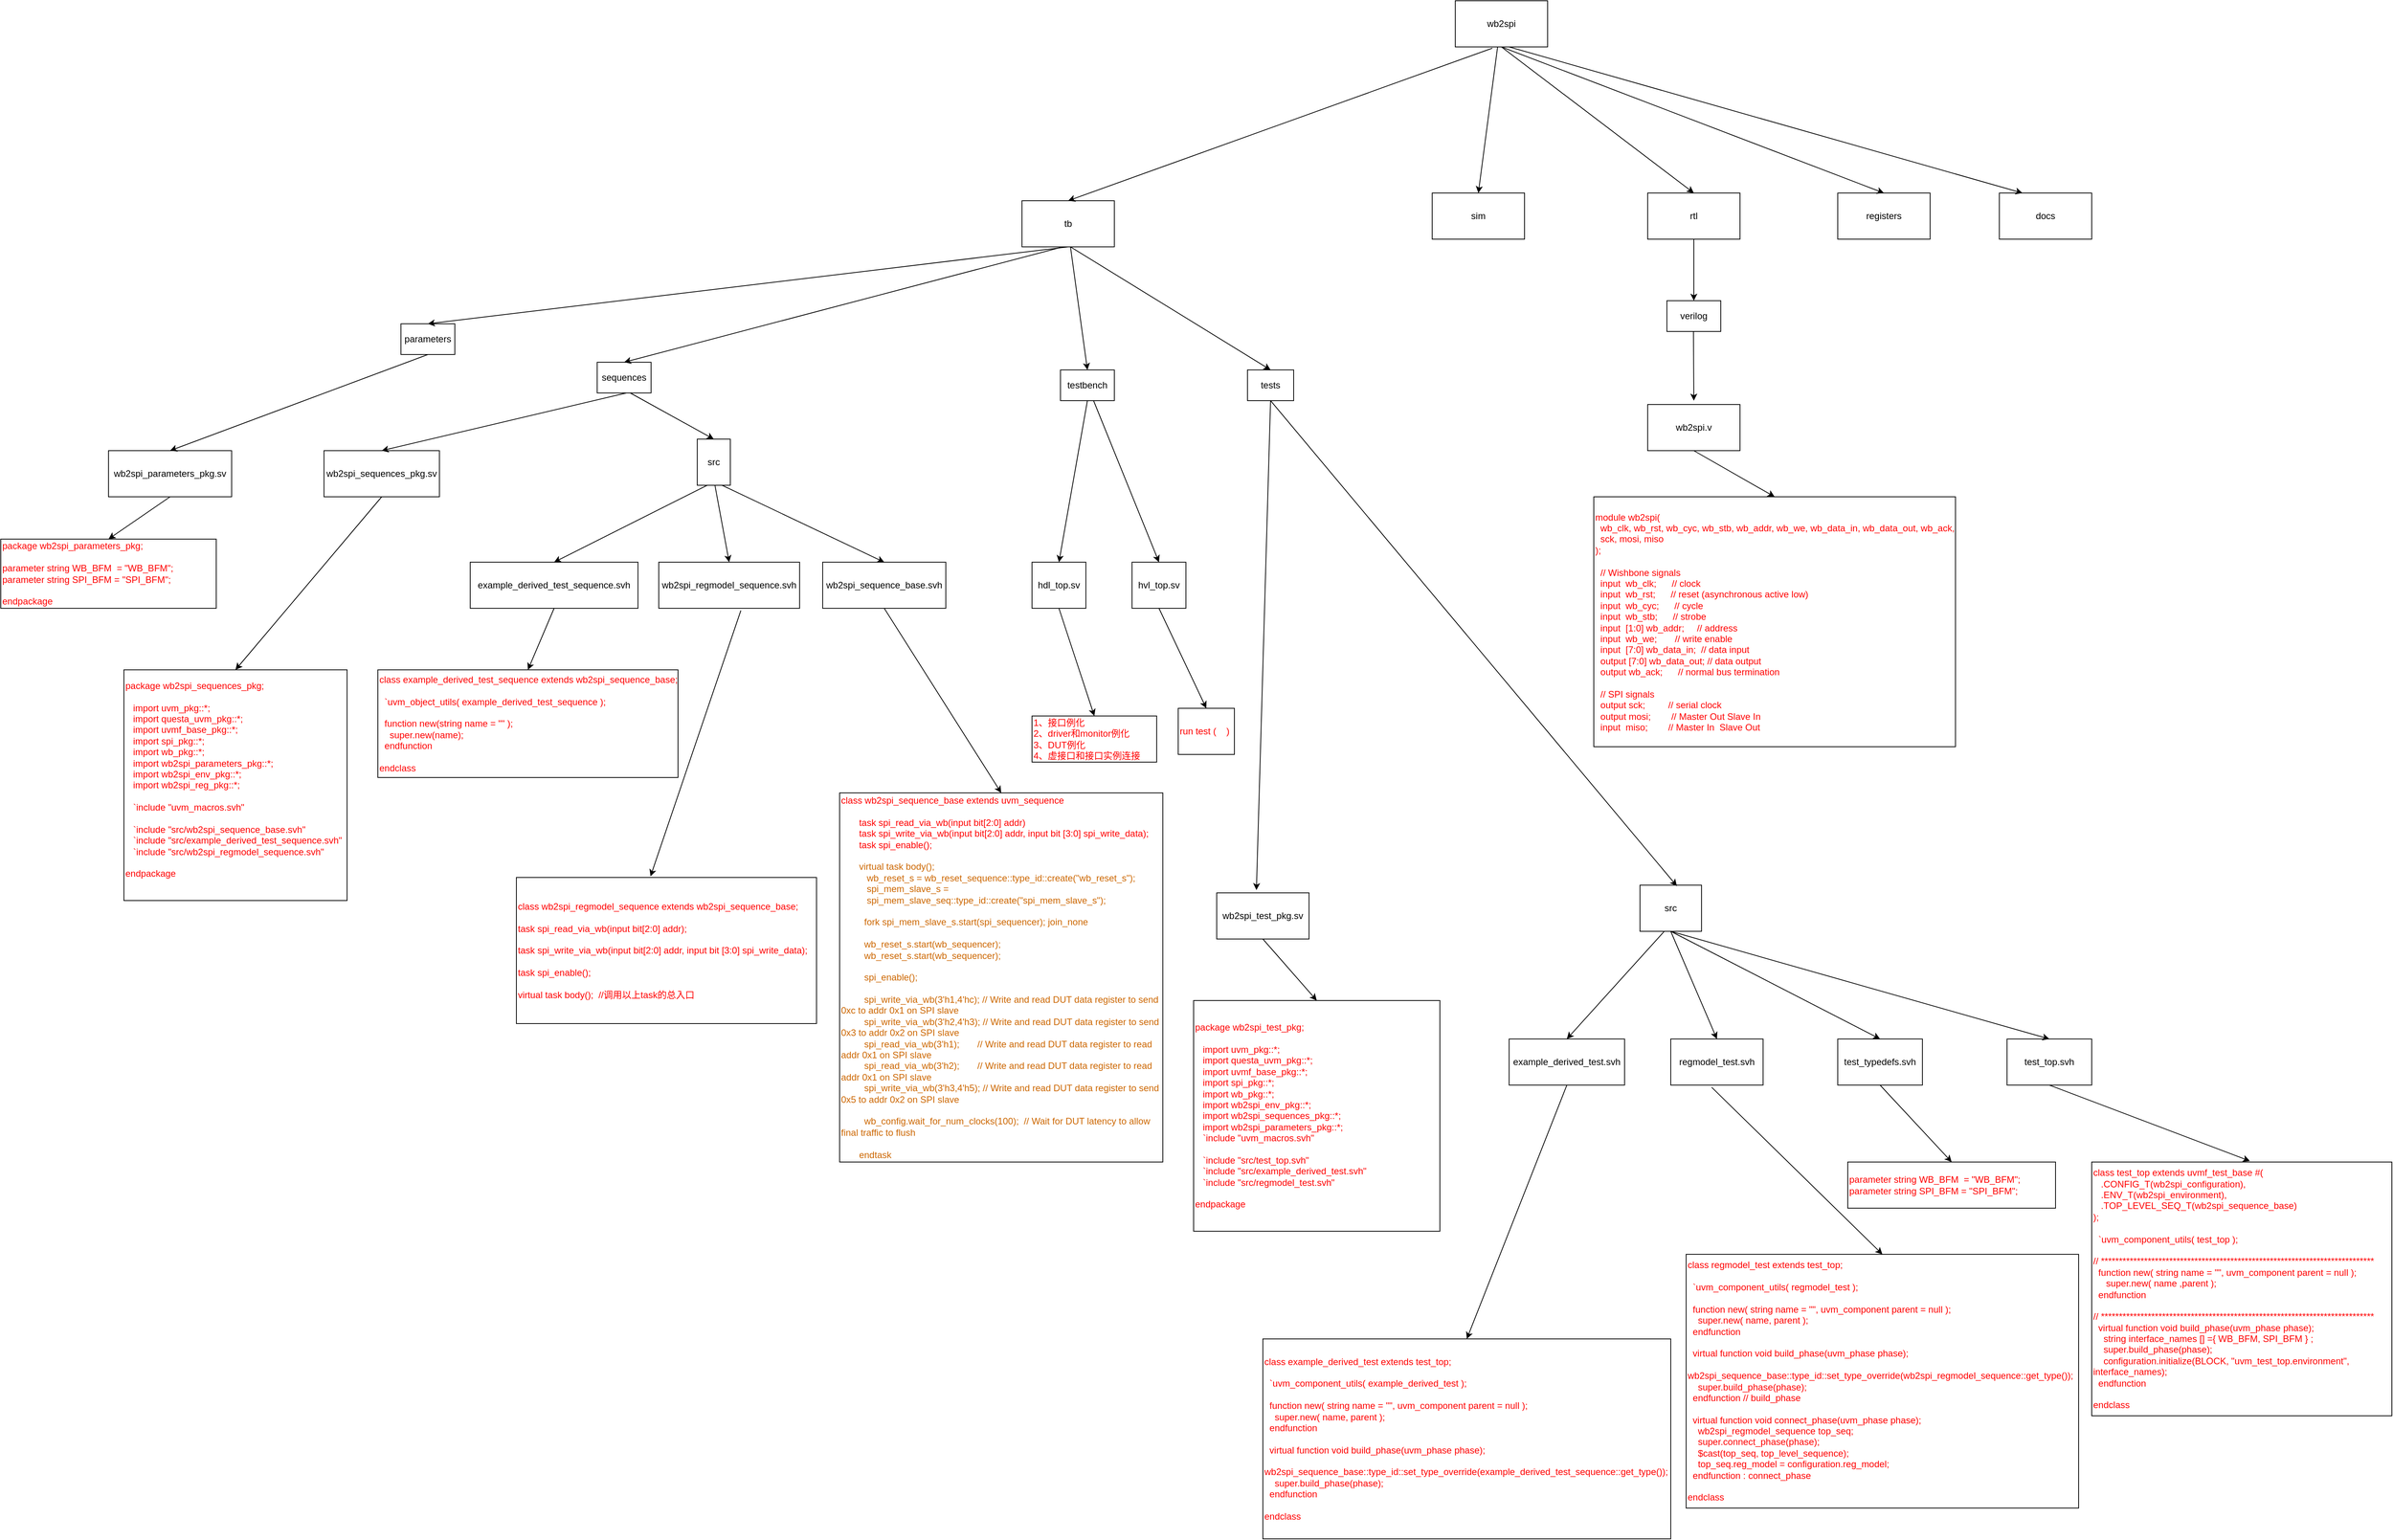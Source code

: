 <mxfile version="14.1.2" type="github">
  <diagram id="NrW_GsyR382BeeEDKsCB" name="第 1 页">
    <mxGraphModel dx="2692" dy="1749" grid="1" gridSize="10" guides="1" tooltips="1" connect="1" arrows="1" fold="1" page="1" pageScale="1" pageWidth="827" pageHeight="1169" math="0" shadow="0">
      <root>
        <mxCell id="0" />
        <mxCell id="1" parent="0" />
        <mxCell id="yj3TOyIEOkWwaIAgIjnc-1" value="wb2spi" style="rounded=0;whiteSpace=wrap;html=1;" vertex="1" parent="1">
          <mxGeometry x="330" y="-10" width="120" height="60" as="geometry" />
        </mxCell>
        <mxCell id="yj3TOyIEOkWwaIAgIjnc-2" value="sim" style="rounded=0;whiteSpace=wrap;html=1;" vertex="1" parent="1">
          <mxGeometry x="300" y="240" width="120" height="60" as="geometry" />
        </mxCell>
        <mxCell id="yj3TOyIEOkWwaIAgIjnc-3" value="rtl" style="rounded=0;whiteSpace=wrap;html=1;" vertex="1" parent="1">
          <mxGeometry x="580" y="240" width="120" height="60" as="geometry" />
        </mxCell>
        <mxCell id="yj3TOyIEOkWwaIAgIjnc-4" value="registers" style="rounded=0;whiteSpace=wrap;html=1;" vertex="1" parent="1">
          <mxGeometry x="827" y="240" width="120" height="60" as="geometry" />
        </mxCell>
        <mxCell id="yj3TOyIEOkWwaIAgIjnc-5" value="docs" style="rounded=0;whiteSpace=wrap;html=1;" vertex="1" parent="1">
          <mxGeometry x="1037" y="240" width="120" height="60" as="geometry" />
        </mxCell>
        <mxCell id="yj3TOyIEOkWwaIAgIjnc-7" value="tb" style="rounded=0;whiteSpace=wrap;html=1;" vertex="1" parent="1">
          <mxGeometry x="-233" y="250" width="120" height="60" as="geometry" />
        </mxCell>
        <mxCell id="yj3TOyIEOkWwaIAgIjnc-8" value="parameters" style="rounded=0;whiteSpace=wrap;html=1;" vertex="1" parent="1">
          <mxGeometry x="-1040" y="410" width="70" height="40" as="geometry" />
        </mxCell>
        <mxCell id="yj3TOyIEOkWwaIAgIjnc-9" value="sequences" style="rounded=0;whiteSpace=wrap;html=1;" vertex="1" parent="1">
          <mxGeometry x="-785" y="460" width="70" height="40" as="geometry" />
        </mxCell>
        <mxCell id="yj3TOyIEOkWwaIAgIjnc-10" value="testbench" style="rounded=0;whiteSpace=wrap;html=1;" vertex="1" parent="1">
          <mxGeometry x="-183" y="470" width="70" height="40" as="geometry" />
        </mxCell>
        <mxCell id="yj3TOyIEOkWwaIAgIjnc-13" value="tests" style="rounded=0;whiteSpace=wrap;html=1;" vertex="1" parent="1">
          <mxGeometry x="60" y="470" width="60" height="40" as="geometry" />
        </mxCell>
        <mxCell id="yj3TOyIEOkWwaIAgIjnc-14" value="verilog" style="rounded=0;whiteSpace=wrap;html=1;" vertex="1" parent="1">
          <mxGeometry x="605" y="380" width="70" height="40" as="geometry" />
        </mxCell>
        <mxCell id="yj3TOyIEOkWwaIAgIjnc-15" value="wb2spi.v" style="rounded=0;whiteSpace=wrap;html=1;" vertex="1" parent="1">
          <mxGeometry x="580" y="515" width="120" height="60" as="geometry" />
        </mxCell>
        <mxCell id="yj3TOyIEOkWwaIAgIjnc-16" value="wb2spi_parameters_pkg.sv" style="rounded=0;whiteSpace=wrap;html=1;" vertex="1" parent="1">
          <mxGeometry x="-1420" y="575" width="160" height="60" as="geometry" />
        </mxCell>
        <mxCell id="yj3TOyIEOkWwaIAgIjnc-17" value="wb2spi_sequences_pkg.sv" style="rounded=0;whiteSpace=wrap;html=1;" vertex="1" parent="1">
          <mxGeometry x="-1140" y="575" width="150" height="60" as="geometry" />
        </mxCell>
        <mxCell id="yj3TOyIEOkWwaIAgIjnc-18" value="src" style="rounded=0;whiteSpace=wrap;html=1;" vertex="1" parent="1">
          <mxGeometry x="-655" y="560" width="43" height="60" as="geometry" />
        </mxCell>
        <mxCell id="yj3TOyIEOkWwaIAgIjnc-19" value="example_derived_test_sequence.svh" style="rounded=0;whiteSpace=wrap;html=1;" vertex="1" parent="1">
          <mxGeometry x="-950" y="720" width="218" height="60" as="geometry" />
        </mxCell>
        <mxCell id="yj3TOyIEOkWwaIAgIjnc-20" value="wb2spi_regmodel_sequence.svh" style="rounded=0;whiteSpace=wrap;html=1;" vertex="1" parent="1">
          <mxGeometry x="-705" y="720" width="183" height="60" as="geometry" />
        </mxCell>
        <mxCell id="yj3TOyIEOkWwaIAgIjnc-21" value="wb2spi_sequence_base.svh" style="rounded=0;whiteSpace=wrap;html=1;" vertex="1" parent="1">
          <mxGeometry x="-492" y="720" width="160" height="60" as="geometry" />
        </mxCell>
        <mxCell id="yj3TOyIEOkWwaIAgIjnc-22" value="" style="endArrow=classic;html=1;" edge="1" parent="1">
          <mxGeometry width="50" height="50" relative="1" as="geometry">
            <mxPoint x="-890" y="680" as="sourcePoint" />
            <mxPoint x="-890" y="680" as="targetPoint" />
          </mxGeometry>
        </mxCell>
        <mxCell id="yj3TOyIEOkWwaIAgIjnc-23" value="" style="endArrow=classic;html=1;entryX=0.5;entryY=0;entryDx=0;entryDy=0;exitX=0.5;exitY=1;exitDx=0;exitDy=0;" edge="1" parent="1" source="yj3TOyIEOkWwaIAgIjnc-8" target="yj3TOyIEOkWwaIAgIjnc-16">
          <mxGeometry width="50" height="50" relative="1" as="geometry">
            <mxPoint x="-1000" y="470" as="sourcePoint" />
            <mxPoint x="-950" y="420" as="targetPoint" />
          </mxGeometry>
        </mxCell>
        <mxCell id="yj3TOyIEOkWwaIAgIjnc-24" value="" style="endArrow=classic;html=1;entryX=0.5;entryY=0;entryDx=0;entryDy=0;" edge="1" parent="1" target="yj3TOyIEOkWwaIAgIjnc-17">
          <mxGeometry width="50" height="50" relative="1" as="geometry">
            <mxPoint x="-747" y="500" as="sourcePoint" />
            <mxPoint x="-767" y="560" as="targetPoint" />
          </mxGeometry>
        </mxCell>
        <mxCell id="yj3TOyIEOkWwaIAgIjnc-25" value="" style="endArrow=classic;html=1;entryX=0.5;entryY=0;entryDx=0;entryDy=0;" edge="1" parent="1" target="yj3TOyIEOkWwaIAgIjnc-18">
          <mxGeometry width="50" height="50" relative="1" as="geometry">
            <mxPoint x="-742" y="500" as="sourcePoint" />
            <mxPoint x="-722" y="560" as="targetPoint" />
          </mxGeometry>
        </mxCell>
        <mxCell id="yj3TOyIEOkWwaIAgIjnc-26" value="" style="endArrow=classic;html=1;entryX=0.5;entryY=0;entryDx=0;entryDy=0;" edge="1" parent="1" target="yj3TOyIEOkWwaIAgIjnc-19">
          <mxGeometry width="50" height="50" relative="1" as="geometry">
            <mxPoint x="-642" y="620" as="sourcePoint" />
            <mxPoint x="-672" y="670" as="targetPoint" />
          </mxGeometry>
        </mxCell>
        <mxCell id="yj3TOyIEOkWwaIAgIjnc-27" value="" style="endArrow=classic;html=1;entryX=0.5;entryY=0;entryDx=0;entryDy=0;" edge="1" parent="1" target="yj3TOyIEOkWwaIAgIjnc-20">
          <mxGeometry width="50" height="50" relative="1" as="geometry">
            <mxPoint x="-632" y="620" as="sourcePoint" />
            <mxPoint x="-781" y="720" as="targetPoint" />
          </mxGeometry>
        </mxCell>
        <mxCell id="yj3TOyIEOkWwaIAgIjnc-28" value="" style="endArrow=classic;html=1;entryX=0.5;entryY=0;entryDx=0;entryDy=0;exitX=0.75;exitY=1;exitDx=0;exitDy=0;" edge="1" parent="1" source="yj3TOyIEOkWwaIAgIjnc-18" target="yj3TOyIEOkWwaIAgIjnc-21">
          <mxGeometry width="50" height="50" relative="1" as="geometry">
            <mxPoint x="-373" y="580" as="sourcePoint" />
            <mxPoint x="-522" y="680" as="targetPoint" />
          </mxGeometry>
        </mxCell>
        <mxCell id="yj3TOyIEOkWwaIAgIjnc-29" value="" style="endArrow=classic;html=1;entryX=0.5;entryY=0;entryDx=0;entryDy=0;exitX=0.5;exitY=1;exitDx=0;exitDy=0;" edge="1" parent="1" source="yj3TOyIEOkWwaIAgIjnc-7" target="yj3TOyIEOkWwaIAgIjnc-8">
          <mxGeometry width="50" height="50" relative="1" as="geometry">
            <mxPoint x="-400" y="310" as="sourcePoint" />
            <mxPoint x="-520" y="350" as="targetPoint" />
          </mxGeometry>
        </mxCell>
        <mxCell id="yj3TOyIEOkWwaIAgIjnc-30" value="" style="endArrow=classic;html=1;entryX=0.5;entryY=0;entryDx=0;entryDy=0;" edge="1" parent="1" target="yj3TOyIEOkWwaIAgIjnc-9">
          <mxGeometry width="50" height="50" relative="1" as="geometry">
            <mxPoint x="-180" y="310" as="sourcePoint" />
            <mxPoint x="-270" y="350" as="targetPoint" />
          </mxGeometry>
        </mxCell>
        <mxCell id="yj3TOyIEOkWwaIAgIjnc-31" value="" style="endArrow=classic;html=1;entryX=0.5;entryY=0;entryDx=0;entryDy=0;" edge="1" parent="1" target="yj3TOyIEOkWwaIAgIjnc-10">
          <mxGeometry width="50" height="50" relative="1" as="geometry">
            <mxPoint x="-170" y="310" as="sourcePoint" />
            <mxPoint x="-340" y="420" as="targetPoint" />
          </mxGeometry>
        </mxCell>
        <mxCell id="yj3TOyIEOkWwaIAgIjnc-32" value="" style="endArrow=classic;html=1;entryX=0.5;entryY=0;entryDx=0;entryDy=0;" edge="1" parent="1" target="yj3TOyIEOkWwaIAgIjnc-13">
          <mxGeometry width="50" height="50" relative="1" as="geometry">
            <mxPoint x="-170" y="310" as="sourcePoint" />
            <mxPoint x="-205" y="400" as="targetPoint" />
          </mxGeometry>
        </mxCell>
        <mxCell id="yj3TOyIEOkWwaIAgIjnc-33" value="" style="endArrow=classic;html=1;entryX=0.5;entryY=0;entryDx=0;entryDy=0;" edge="1" parent="1" target="yj3TOyIEOkWwaIAgIjnc-14">
          <mxGeometry width="50" height="50" relative="1" as="geometry">
            <mxPoint x="640" y="300" as="sourcePoint" />
            <mxPoint x="630" y="400" as="targetPoint" />
          </mxGeometry>
        </mxCell>
        <mxCell id="yj3TOyIEOkWwaIAgIjnc-34" value="" style="endArrow=classic;html=1;" edge="1" parent="1">
          <mxGeometry width="50" height="50" relative="1" as="geometry">
            <mxPoint x="639.5" y="420" as="sourcePoint" />
            <mxPoint x="640" y="510" as="targetPoint" />
          </mxGeometry>
        </mxCell>
        <mxCell id="yj3TOyIEOkWwaIAgIjnc-35" value="" style="endArrow=classic;html=1;entryX=0.5;entryY=0;entryDx=0;entryDy=0;exitX=0.402;exitY=1.027;exitDx=0;exitDy=0;exitPerimeter=0;" edge="1" parent="1" source="yj3TOyIEOkWwaIAgIjnc-1" target="yj3TOyIEOkWwaIAgIjnc-7">
          <mxGeometry width="50" height="50" relative="1" as="geometry">
            <mxPoint x="160" y="70" as="sourcePoint" />
            <mxPoint x="210" y="20" as="targetPoint" />
          </mxGeometry>
        </mxCell>
        <mxCell id="yj3TOyIEOkWwaIAgIjnc-36" value="" style="endArrow=classic;html=1;entryX=0.5;entryY=0;entryDx=0;entryDy=0;" edge="1" parent="1" target="yj3TOyIEOkWwaIAgIjnc-2">
          <mxGeometry width="50" height="50" relative="1" as="geometry">
            <mxPoint x="385" y="50" as="sourcePoint" />
            <mxPoint x="375" y="170" as="targetPoint" />
          </mxGeometry>
        </mxCell>
        <mxCell id="yj3TOyIEOkWwaIAgIjnc-37" value="" style="endArrow=classic;html=1;entryX=0.5;entryY=0;entryDx=0;entryDy=0;exitX=0.5;exitY=1;exitDx=0;exitDy=0;" edge="1" parent="1" source="yj3TOyIEOkWwaIAgIjnc-1" target="yj3TOyIEOkWwaIAgIjnc-3">
          <mxGeometry width="50" height="50" relative="1" as="geometry">
            <mxPoint x="395" y="60" as="sourcePoint" />
            <mxPoint x="100" y="260" as="targetPoint" />
          </mxGeometry>
        </mxCell>
        <mxCell id="yj3TOyIEOkWwaIAgIjnc-38" value="" style="endArrow=classic;html=1;entryX=0.5;entryY=0;entryDx=0;entryDy=0;" edge="1" parent="1" target="yj3TOyIEOkWwaIAgIjnc-4">
          <mxGeometry width="50" height="50" relative="1" as="geometry">
            <mxPoint x="390" y="50" as="sourcePoint" />
            <mxPoint x="350" y="260" as="targetPoint" />
          </mxGeometry>
        </mxCell>
        <mxCell id="yj3TOyIEOkWwaIAgIjnc-39" value="" style="endArrow=classic;html=1;entryX=0.25;entryY=0;entryDx=0;entryDy=0;" edge="1" parent="1" target="yj3TOyIEOkWwaIAgIjnc-5">
          <mxGeometry width="50" height="50" relative="1" as="geometry">
            <mxPoint x="400" y="50" as="sourcePoint" />
            <mxPoint x="360" y="270" as="targetPoint" />
          </mxGeometry>
        </mxCell>
        <mxCell id="yj3TOyIEOkWwaIAgIjnc-40" value="hdl_top.sv" style="rounded=0;whiteSpace=wrap;html=1;" vertex="1" parent="1">
          <mxGeometry x="-220" y="720" width="70" height="60" as="geometry" />
        </mxCell>
        <mxCell id="yj3TOyIEOkWwaIAgIjnc-41" value="hvl_top.sv" style="rounded=0;whiteSpace=wrap;html=1;" vertex="1" parent="1">
          <mxGeometry x="-90" y="720" width="70" height="60" as="geometry" />
        </mxCell>
        <mxCell id="yj3TOyIEOkWwaIAgIjnc-42" value="" style="endArrow=classic;html=1;entryX=0.5;entryY=0;entryDx=0;entryDy=0;exitX=0.5;exitY=1;exitDx=0;exitDy=0;" edge="1" parent="1" source="yj3TOyIEOkWwaIAgIjnc-10" target="yj3TOyIEOkWwaIAgIjnc-40">
          <mxGeometry width="50" height="50" relative="1" as="geometry">
            <mxPoint x="-170" y="620" as="sourcePoint" />
            <mxPoint x="-120" y="570" as="targetPoint" />
          </mxGeometry>
        </mxCell>
        <mxCell id="yj3TOyIEOkWwaIAgIjnc-43" value="" style="endArrow=classic;html=1;entryX=0.5;entryY=0;entryDx=0;entryDy=0;" edge="1" parent="1" target="yj3TOyIEOkWwaIAgIjnc-41">
          <mxGeometry width="50" height="50" relative="1" as="geometry">
            <mxPoint x="-140" y="510" as="sourcePoint" />
            <mxPoint x="-100" y="630" as="targetPoint" />
          </mxGeometry>
        </mxCell>
        <mxCell id="yj3TOyIEOkWwaIAgIjnc-44" value="wb2spi_test_pkg.sv" style="rounded=0;whiteSpace=wrap;html=1;" vertex="1" parent="1">
          <mxGeometry x="20" y="1150" width="120" height="60" as="geometry" />
        </mxCell>
        <mxCell id="yj3TOyIEOkWwaIAgIjnc-45" value="" style="endArrow=classic;html=1;entryX=0.43;entryY=-0.06;entryDx=0;entryDy=0;entryPerimeter=0;" edge="1" parent="1" target="yj3TOyIEOkWwaIAgIjnc-44">
          <mxGeometry width="50" height="50" relative="1" as="geometry">
            <mxPoint x="90" y="510" as="sourcePoint" />
            <mxPoint x="110" y="590" as="targetPoint" />
          </mxGeometry>
        </mxCell>
        <mxCell id="yj3TOyIEOkWwaIAgIjnc-46" value="src" style="rounded=0;whiteSpace=wrap;html=1;" vertex="1" parent="1">
          <mxGeometry x="570" y="1140" width="80" height="60" as="geometry" />
        </mxCell>
        <mxCell id="yj3TOyIEOkWwaIAgIjnc-47" value="" style="endArrow=classic;html=1;entryX=0.6;entryY=0.02;entryDx=0;entryDy=0;entryPerimeter=0;exitX=0.5;exitY=1;exitDx=0;exitDy=0;" edge="1" parent="1" source="yj3TOyIEOkWwaIAgIjnc-13" target="yj3TOyIEOkWwaIAgIjnc-46">
          <mxGeometry width="50" height="50" relative="1" as="geometry">
            <mxPoint x="220" y="560" as="sourcePoint" />
            <mxPoint x="270" y="510" as="targetPoint" />
          </mxGeometry>
        </mxCell>
        <mxCell id="yj3TOyIEOkWwaIAgIjnc-48" value="example_derived_test.svh" style="rounded=0;whiteSpace=wrap;html=1;" vertex="1" parent="1">
          <mxGeometry x="400" y="1340" width="150" height="60" as="geometry" />
        </mxCell>
        <mxCell id="yj3TOyIEOkWwaIAgIjnc-49" value="regmodel_test.svh" style="rounded=0;whiteSpace=wrap;html=1;" vertex="1" parent="1">
          <mxGeometry x="610" y="1340" width="120" height="60" as="geometry" />
        </mxCell>
        <mxCell id="yj3TOyIEOkWwaIAgIjnc-50" value="test_top.svh" style="rounded=0;whiteSpace=wrap;html=1;" vertex="1" parent="1">
          <mxGeometry x="1047" y="1340" width="110" height="60" as="geometry" />
        </mxCell>
        <mxCell id="yj3TOyIEOkWwaIAgIjnc-51" value="test_typedefs.svh" style="rounded=0;whiteSpace=wrap;html=1;" vertex="1" parent="1">
          <mxGeometry x="827" y="1340" width="110" height="60" as="geometry" />
        </mxCell>
        <mxCell id="yj3TOyIEOkWwaIAgIjnc-52" value="" style="endArrow=classic;html=1;entryX=0.5;entryY=0;entryDx=0;entryDy=0;exitX=0.39;exitY=1.007;exitDx=0;exitDy=0;exitPerimeter=0;" edge="1" parent="1" source="yj3TOyIEOkWwaIAgIjnc-46" target="yj3TOyIEOkWwaIAgIjnc-48">
          <mxGeometry width="50" height="50" relative="1" as="geometry">
            <mxPoint x="240" y="1300" as="sourcePoint" />
            <mxPoint x="290" y="1250" as="targetPoint" />
          </mxGeometry>
        </mxCell>
        <mxCell id="yj3TOyIEOkWwaIAgIjnc-53" value="" style="endArrow=classic;html=1;entryX=0.5;entryY=0;entryDx=0;entryDy=0;exitX=0.5;exitY=1;exitDx=0;exitDy=0;" edge="1" parent="1" source="yj3TOyIEOkWwaIAgIjnc-46" target="yj3TOyIEOkWwaIAgIjnc-49">
          <mxGeometry width="50" height="50" relative="1" as="geometry">
            <mxPoint x="620" y="1210" as="sourcePoint" />
            <mxPoint x="670" y="1160" as="targetPoint" />
          </mxGeometry>
        </mxCell>
        <mxCell id="yj3TOyIEOkWwaIAgIjnc-54" value="" style="endArrow=classic;html=1;entryX=0.5;entryY=0;entryDx=0;entryDy=0;exitX=0.5;exitY=1;exitDx=0;exitDy=0;" edge="1" parent="1" source="yj3TOyIEOkWwaIAgIjnc-46" target="yj3TOyIEOkWwaIAgIjnc-50">
          <mxGeometry width="50" height="50" relative="1" as="geometry">
            <mxPoint x="620" y="1210" as="sourcePoint" />
            <mxPoint x="670" y="1160" as="targetPoint" />
          </mxGeometry>
        </mxCell>
        <mxCell id="yj3TOyIEOkWwaIAgIjnc-55" value="" style="endArrow=classic;html=1;entryX=0.5;entryY=0;entryDx=0;entryDy=0;exitX=0.5;exitY=1;exitDx=0;exitDy=0;" edge="1" parent="1" source="yj3TOyIEOkWwaIAgIjnc-46" target="yj3TOyIEOkWwaIAgIjnc-51">
          <mxGeometry width="50" height="50" relative="1" as="geometry">
            <mxPoint x="490" y="1210" as="sourcePoint" />
            <mxPoint x="670" y="1190" as="targetPoint" />
          </mxGeometry>
        </mxCell>
        <mxCell id="yj3TOyIEOkWwaIAgIjnc-56" value="1、接口例化&lt;br&gt;2、driver和monitor例化&lt;br&gt;3、DUT例化&lt;br&gt;4、虚接口和接口实例连接" style="rounded=0;whiteSpace=wrap;html=1;align=left;fontColor=#FF0000;" vertex="1" parent="1">
          <mxGeometry x="-220" y="920" width="162" height="60" as="geometry" />
        </mxCell>
        <mxCell id="yj3TOyIEOkWwaIAgIjnc-57" value="" style="endArrow=classic;html=1;entryX=0.5;entryY=0;entryDx=0;entryDy=0;exitX=0.5;exitY=1;exitDx=0;exitDy=0;" edge="1" parent="1" source="yj3TOyIEOkWwaIAgIjnc-40" target="yj3TOyIEOkWwaIAgIjnc-56">
          <mxGeometry width="50" height="50" relative="1" as="geometry">
            <mxPoint x="-150" y="880" as="sourcePoint" />
            <mxPoint x="-100" y="830" as="targetPoint" />
          </mxGeometry>
        </mxCell>
        <mxCell id="yj3TOyIEOkWwaIAgIjnc-58" value="run test (&amp;nbsp; &amp;nbsp; )" style="rounded=0;whiteSpace=wrap;html=1;fontColor=#FF0000;align=left;" vertex="1" parent="1">
          <mxGeometry x="-30" y="910" width="73" height="60" as="geometry" />
        </mxCell>
        <mxCell id="yj3TOyIEOkWwaIAgIjnc-59" value="" style="endArrow=classic;html=1;fontColor=#FF0000;entryX=0.5;entryY=0;entryDx=0;entryDy=0;exitX=0.5;exitY=1;exitDx=0;exitDy=0;" edge="1" parent="1" source="yj3TOyIEOkWwaIAgIjnc-41" target="yj3TOyIEOkWwaIAgIjnc-58">
          <mxGeometry width="50" height="50" relative="1" as="geometry">
            <mxPoint x="-60" y="850" as="sourcePoint" />
            <mxPoint x="-10" y="800" as="targetPoint" />
          </mxGeometry>
        </mxCell>
        <mxCell id="yj3TOyIEOkWwaIAgIjnc-62" value="class wb2spi_sequence_base extends uvm_sequence&amp;nbsp;&lt;br&gt;&amp;nbsp; &amp;nbsp; &amp;nbsp; &amp;nbsp;&amp;nbsp;&lt;br&gt;&amp;nbsp; &amp;nbsp; &amp;nbsp; &amp;nbsp;task spi_read_via_wb(input bit[2:0] addr)&lt;br&gt;&amp;nbsp; &amp;nbsp; &amp;nbsp; &amp;nbsp;task spi_write_via_wb(input bit[2:0] addr, input bit [3:0] spi_write_data);&lt;br&gt;&amp;nbsp; &amp;nbsp; &amp;nbsp; &amp;nbsp;task spi_enable();&lt;br&gt;&lt;br&gt;&lt;span&gt;&lt;font color=&quot;#cc6600&quot;&gt;&amp;nbsp; &amp;nbsp; &amp;nbsp; &amp;nbsp;virtual task body();&lt;/font&gt;&lt;/span&gt;&lt;div&gt;&lt;font color=&quot;#cc6600&quot;&gt;&amp;nbsp; &amp;nbsp; &amp;nbsp; &amp;nbsp; &amp;nbsp; wb_reset_s = wb_reset_sequence::type_id::create(&quot;wb_reset_s&quot;);&lt;/font&gt;&lt;/div&gt;&lt;div&gt;&lt;font color=&quot;#cc6600&quot;&gt;&amp;nbsp; &amp;nbsp; &amp;nbsp; &amp;nbsp; &amp;nbsp; spi_mem_slave_s =&amp;nbsp; &amp;nbsp; &amp;nbsp; &amp;nbsp;&lt;/font&gt;&lt;/div&gt;&lt;div&gt;&lt;font color=&quot;#cc6600&quot;&gt;&amp;nbsp; &amp;nbsp; &amp;nbsp; &amp;nbsp; &amp;nbsp; spi_mem_slave_seq::type_id::create(&quot;spi_mem_slave_s&quot;);&lt;/font&gt;&lt;/div&gt;&lt;div&gt;&lt;font color=&quot;#cc6600&quot;&gt;&lt;br&gt;&lt;/font&gt;&lt;/div&gt;&lt;div&gt;&lt;font color=&quot;#cc6600&quot;&gt;&amp;nbsp; &amp;nbsp; &amp;nbsp; &amp;nbsp; &amp;nbsp;fork spi_mem_slave_s.start(spi_sequencer); join_none&lt;/font&gt;&lt;/div&gt;&lt;div&gt;&lt;font color=&quot;#cc6600&quot;&gt;&lt;br&gt;&lt;/font&gt;&lt;/div&gt;&lt;div&gt;&lt;font color=&quot;#cc6600&quot;&gt;&amp;nbsp; &amp;nbsp; &amp;nbsp; &amp;nbsp; &amp;nbsp;wb_reset_s.start(wb_sequencer);&lt;/font&gt;&lt;/div&gt;&lt;div&gt;&lt;font color=&quot;#cc6600&quot;&gt;&amp;nbsp; &amp;nbsp; &amp;nbsp; &amp;nbsp; &amp;nbsp;wb_reset_s.start(wb_sequencer);&lt;/font&gt;&lt;/div&gt;&lt;div&gt;&lt;font color=&quot;#cc6600&quot;&gt;&lt;br&gt;&lt;/font&gt;&lt;/div&gt;&lt;div&gt;&lt;font color=&quot;#cc6600&quot;&gt;&amp;nbsp; &amp;nbsp; &amp;nbsp; &amp;nbsp; &amp;nbsp;spi_enable();&amp;nbsp;&lt;/font&gt;&lt;/div&gt;&lt;div&gt;&lt;font color=&quot;#cc6600&quot;&gt;&lt;br&gt;&lt;/font&gt;&lt;/div&gt;&lt;div&gt;&lt;font color=&quot;#cc6600&quot;&gt;&amp;nbsp; &amp;nbsp; &amp;nbsp; &amp;nbsp; &amp;nbsp;spi_write_via_wb(3&#39;h1,4&#39;hc); // Write and read DUT data register to send 0xc to addr 0x1 on SPI slave&lt;/font&gt;&lt;/div&gt;&lt;div&gt;&lt;font color=&quot;#cc6600&quot;&gt;&amp;nbsp; &amp;nbsp; &amp;nbsp; &amp;nbsp; &amp;nbsp;spi_write_via_wb(3&#39;h2,4&#39;h3); // Write and read DUT data register to send 0x3 to addr 0x2 on SPI slave&lt;/font&gt;&lt;/div&gt;&lt;div&gt;&lt;font color=&quot;#cc6600&quot;&gt;&amp;nbsp; &amp;nbsp; &amp;nbsp; &amp;nbsp; &amp;nbsp;spi_read_via_wb(3&#39;h1);&amp;nbsp; &amp;nbsp; &amp;nbsp; &amp;nbsp;// Write and read DUT data register to read addr 0x1 on SPI slave&lt;/font&gt;&lt;/div&gt;&lt;div&gt;&lt;font color=&quot;#cc6600&quot;&gt;&amp;nbsp; &amp;nbsp; &amp;nbsp; &amp;nbsp; &amp;nbsp;spi_read_via_wb(3&#39;h2);&amp;nbsp; &amp;nbsp; &amp;nbsp; &amp;nbsp;// Write and read DUT data register to read addr 0x1 on SPI slave&lt;/font&gt;&lt;/div&gt;&lt;div&gt;&lt;font color=&quot;#cc6600&quot;&gt;&amp;nbsp; &amp;nbsp; &amp;nbsp; &amp;nbsp; &amp;nbsp;spi_write_via_wb(3&#39;h3,4&#39;h5); // Write and read DUT data register to send 0x5 to addr 0x2 on SPI slave&lt;/font&gt;&lt;/div&gt;&lt;div&gt;&lt;font color=&quot;#cc6600&quot;&gt;&lt;br&gt;&lt;/font&gt;&lt;/div&gt;&lt;div&gt;&lt;font color=&quot;#cc6600&quot;&gt;&amp;nbsp; &amp;nbsp; &amp;nbsp; &amp;nbsp; &amp;nbsp;wb_config.wait_for_num_clocks(100);&amp;nbsp; // Wait for DUT latency to allow final traffic to flush&lt;/font&gt;&lt;/div&gt;&lt;div&gt;&lt;font color=&quot;#cc6600&quot;&gt;&lt;br&gt;&lt;/font&gt;&lt;/div&gt;&lt;div&gt;&lt;font color=&quot;#cc6600&quot;&gt;&amp;nbsp; &amp;nbsp; &amp;nbsp; &amp;nbsp;endtask&lt;/font&gt;&lt;/div&gt;" style="rounded=0;whiteSpace=wrap;html=1;fontColor=#FF0000;align=left;" vertex="1" parent="1">
          <mxGeometry x="-470" y="1020" width="420" height="480" as="geometry" />
        </mxCell>
        <mxCell id="yj3TOyIEOkWwaIAgIjnc-63" value="" style="endArrow=classic;html=1;fontColor=#FF0000;entryX=0.5;entryY=0;entryDx=0;entryDy=0;exitX=0.5;exitY=1;exitDx=0;exitDy=0;" edge="1" parent="1" source="yj3TOyIEOkWwaIAgIjnc-21" target="yj3TOyIEOkWwaIAgIjnc-62">
          <mxGeometry width="50" height="50" relative="1" as="geometry">
            <mxPoint x="-470" y="900" as="sourcePoint" />
            <mxPoint x="-420" y="850" as="targetPoint" />
          </mxGeometry>
        </mxCell>
        <mxCell id="yj3TOyIEOkWwaIAgIjnc-64" value="class wb2spi_regmodel_sequence extends wb2spi_sequence_base;&lt;br&gt;&lt;br&gt;task spi_read_via_wb(input bit[2:0] addr);&lt;br&gt;&lt;br&gt;task spi_write_via_wb(input bit[2:0] addr, input bit [3:0] spi_write_data);&lt;br&gt;&lt;br&gt;task spi_enable();&lt;br&gt;&lt;br&gt;virtual task body();&amp;nbsp; //调用以上task的总入口" style="rounded=0;whiteSpace=wrap;html=1;fontColor=#FF0000;align=left;" vertex="1" parent="1">
          <mxGeometry x="-890" y="1130" width="390" height="190" as="geometry" />
        </mxCell>
        <mxCell id="yj3TOyIEOkWwaIAgIjnc-65" value="" style="endArrow=classic;html=1;fontColor=#FF0000;entryX=0.447;entryY=-0.008;entryDx=0;entryDy=0;entryPerimeter=0;exitX=0.583;exitY=1.047;exitDx=0;exitDy=0;exitPerimeter=0;" edge="1" parent="1" source="yj3TOyIEOkWwaIAgIjnc-20" target="yj3TOyIEOkWwaIAgIjnc-64">
          <mxGeometry width="50" height="50" relative="1" as="geometry">
            <mxPoint x="-630" y="860" as="sourcePoint" />
            <mxPoint x="-580" y="810" as="targetPoint" />
          </mxGeometry>
        </mxCell>
        <mxCell id="yj3TOyIEOkWwaIAgIjnc-66" value="&lt;div&gt;class example_derived_test_sequence extends wb2spi_sequence_base;&lt;/div&gt;&lt;div&gt;&lt;br&gt;&lt;/div&gt;&lt;div&gt;&amp;nbsp; `uvm_object_utils( example_derived_test_sequence );&lt;/div&gt;&lt;div&gt;&lt;br&gt;&lt;/div&gt;&lt;div&gt;&amp;nbsp; function new(string name = &quot;&quot; );&lt;/div&gt;&lt;div&gt;&amp;nbsp; &amp;nbsp; super.new(name);&lt;/div&gt;&lt;div&gt;&amp;nbsp; endfunction&lt;/div&gt;&lt;div&gt;&lt;br&gt;&lt;/div&gt;&lt;div&gt;endclass&lt;/div&gt;" style="rounded=0;whiteSpace=wrap;html=1;fontColor=#FF0000;align=left;" vertex="1" parent="1">
          <mxGeometry x="-1070" y="860" width="390" height="140" as="geometry" />
        </mxCell>
        <mxCell id="yj3TOyIEOkWwaIAgIjnc-67" value="" style="endArrow=classic;html=1;fontColor=#FF0000;entryX=0.5;entryY=0;entryDx=0;entryDy=0;exitX=0.5;exitY=1;exitDx=0;exitDy=0;" edge="1" parent="1" source="yj3TOyIEOkWwaIAgIjnc-19" target="yj3TOyIEOkWwaIAgIjnc-66">
          <mxGeometry width="50" height="50" relative="1" as="geometry">
            <mxPoint x="-890" y="860" as="sourcePoint" />
            <mxPoint x="-840" y="810" as="targetPoint" />
          </mxGeometry>
        </mxCell>
        <mxCell id="yj3TOyIEOkWwaIAgIjnc-68" value="&lt;div&gt;package wb2spi_parameters_pkg;&lt;/div&gt;&lt;div&gt;&lt;br&gt;&lt;/div&gt;&lt;div&gt;parameter string WB_BFM&amp;nbsp; = &quot;WB_BFM&quot;;&lt;/div&gt;&lt;div&gt;parameter string SPI_BFM = &quot;SPI_BFM&quot;;&lt;/div&gt;&lt;div&gt;&lt;br&gt;&lt;/div&gt;&lt;div&gt;endpackage&lt;/div&gt;" style="rounded=0;whiteSpace=wrap;html=1;fontColor=#FF0000;align=left;" vertex="1" parent="1">
          <mxGeometry x="-1560" y="690" width="280" height="90" as="geometry" />
        </mxCell>
        <mxCell id="yj3TOyIEOkWwaIAgIjnc-69" value="" style="endArrow=classic;html=1;fontColor=#FF0000;entryX=0.5;entryY=0;entryDx=0;entryDy=0;exitX=0.5;exitY=1;exitDx=0;exitDy=0;" edge="1" parent="1" source="yj3TOyIEOkWwaIAgIjnc-16" target="yj3TOyIEOkWwaIAgIjnc-68">
          <mxGeometry width="50" height="50" relative="1" as="geometry">
            <mxPoint x="-1570" y="670" as="sourcePoint" />
            <mxPoint x="-1520" y="620" as="targetPoint" />
          </mxGeometry>
        </mxCell>
        <mxCell id="yj3TOyIEOkWwaIAgIjnc-70" value="&lt;div&gt;module wb2spi(&lt;/div&gt;&lt;div&gt;&amp;nbsp; wb_clk, wb_rst, wb_cyc, wb_stb, wb_addr, wb_we, wb_data_in, wb_data_out, wb_ack,&lt;/div&gt;&lt;div&gt;&amp;nbsp; sck, mosi, miso&amp;nbsp;&lt;/div&gt;&lt;div&gt;);&lt;/div&gt;&lt;div&gt;&lt;br&gt;&lt;/div&gt;&lt;div&gt;&amp;nbsp; // Wishbone signals&lt;/div&gt;&lt;div&gt;&amp;nbsp; input&amp;nbsp; wb_clk;&amp;nbsp; &amp;nbsp; &amp;nbsp; // clock&lt;/div&gt;&lt;div&gt;&amp;nbsp; input&amp;nbsp; wb_rst;&amp;nbsp; &amp;nbsp; &amp;nbsp; // reset (asynchronous active low)&lt;/div&gt;&lt;div&gt;&amp;nbsp; input&amp;nbsp; wb_cyc;&amp;nbsp; &amp;nbsp; &amp;nbsp; // cycle&lt;/div&gt;&lt;div&gt;&amp;nbsp; input&amp;nbsp; wb_stb;&amp;nbsp; &amp;nbsp; &amp;nbsp; // strobe&lt;/div&gt;&lt;div&gt;&amp;nbsp; input&amp;nbsp; [1:0] wb_addr;&amp;nbsp; &amp;nbsp; &amp;nbsp;// address&lt;/div&gt;&lt;div&gt;&amp;nbsp; input&amp;nbsp; wb_we;&amp;nbsp; &amp;nbsp; &amp;nbsp; &amp;nbsp;// write enable&lt;/div&gt;&lt;div&gt;&amp;nbsp; input&amp;nbsp; [7:0] wb_data_in;&amp;nbsp; // data input&lt;/div&gt;&lt;div&gt;&amp;nbsp; output [7:0] wb_data_out; // data output&lt;/div&gt;&lt;div&gt;&amp;nbsp; output wb_ack;&amp;nbsp; &amp;nbsp; &amp;nbsp; // normal bus termination&lt;/div&gt;&lt;div&gt;&lt;br&gt;&lt;/div&gt;&lt;div&gt;&amp;nbsp; // SPI signals&lt;/div&gt;&lt;div&gt;&amp;nbsp; output sck;&amp;nbsp; &amp;nbsp; &amp;nbsp; &amp;nbsp; &amp;nbsp;// serial clock&amp;nbsp;&lt;/div&gt;&lt;div&gt;&amp;nbsp; output mosi;&amp;nbsp; &amp;nbsp; &amp;nbsp; &amp;nbsp; // Master Out Slave In&lt;/div&gt;&lt;div&gt;&amp;nbsp; input&amp;nbsp; miso;&amp;nbsp; &amp;nbsp; &amp;nbsp; &amp;nbsp; // Master In&amp;nbsp; Slave Out&lt;/div&gt;" style="rounded=0;whiteSpace=wrap;html=1;fontColor=#FF0000;align=left;" vertex="1" parent="1">
          <mxGeometry x="510" y="635" width="470" height="325" as="geometry" />
        </mxCell>
        <mxCell id="yj3TOyIEOkWwaIAgIjnc-71" value="" style="endArrow=classic;html=1;fontColor=#FF0000;entryX=0.5;entryY=0;entryDx=0;entryDy=0;exitX=0.5;exitY=1;exitDx=0;exitDy=0;" edge="1" parent="1" source="yj3TOyIEOkWwaIAgIjnc-15" target="yj3TOyIEOkWwaIAgIjnc-70">
          <mxGeometry width="50" height="50" relative="1" as="geometry">
            <mxPoint x="730" y="590" as="sourcePoint" />
            <mxPoint x="780" y="540" as="targetPoint" />
          </mxGeometry>
        </mxCell>
        <mxCell id="yj3TOyIEOkWwaIAgIjnc-72" value="&lt;div&gt;package wb2spi_test_pkg;&lt;/div&gt;&lt;div&gt;&lt;br&gt;&lt;/div&gt;&lt;div&gt;&amp;nbsp; &amp;nbsp;import uvm_pkg::*;&lt;/div&gt;&lt;div&gt;&amp;nbsp; &amp;nbsp;import questa_uvm_pkg::*;&lt;/div&gt;&lt;div&gt;&amp;nbsp; &amp;nbsp;import uvmf_base_pkg::*;&lt;/div&gt;&lt;div&gt;&amp;nbsp; &amp;nbsp;import spi_pkg::*;&lt;/div&gt;&lt;div&gt;&amp;nbsp; &amp;nbsp;import wb_pkg::*;&lt;/div&gt;&lt;div&gt;&amp;nbsp; &amp;nbsp;import wb2spi_env_pkg::*;&lt;/div&gt;&lt;div&gt;&amp;nbsp; &amp;nbsp;import wb2spi_sequences_pkg::*;&lt;/div&gt;&lt;div&gt;&amp;nbsp; &amp;nbsp;import wb2spi_parameters_pkg::*;&lt;/div&gt;&lt;div&gt;&amp;nbsp; &amp;nbsp;`include &quot;uvm_macros.svh&quot;&lt;/div&gt;&lt;div&gt;&lt;br&gt;&lt;/div&gt;&lt;div&gt;&amp;nbsp; &amp;nbsp;`include &quot;src/test_top.svh&quot;&lt;/div&gt;&lt;div&gt;&amp;nbsp; &amp;nbsp;`include &quot;src/example_derived_test.svh&quot;&lt;/div&gt;&lt;div&gt;&amp;nbsp; &amp;nbsp;`include &quot;src/regmodel_test.svh&quot;&lt;/div&gt;&lt;div&gt;&lt;br&gt;&lt;/div&gt;&lt;div&gt;endpackage&lt;/div&gt;" style="rounded=0;whiteSpace=wrap;html=1;fontColor=#FF0000;align=left;" vertex="1" parent="1">
          <mxGeometry x="-10" y="1290" width="320" height="300" as="geometry" />
        </mxCell>
        <mxCell id="yj3TOyIEOkWwaIAgIjnc-73" value="" style="endArrow=classic;html=1;fontColor=#FF0000;entryX=0.5;entryY=0;entryDx=0;entryDy=0;exitX=0.5;exitY=1;exitDx=0;exitDy=0;" edge="1" parent="1" source="yj3TOyIEOkWwaIAgIjnc-44" target="yj3TOyIEOkWwaIAgIjnc-72">
          <mxGeometry width="50" height="50" relative="1" as="geometry">
            <mxPoint x="180" y="1250" as="sourcePoint" />
            <mxPoint x="230" y="1200" as="targetPoint" />
          </mxGeometry>
        </mxCell>
        <mxCell id="yj3TOyIEOkWwaIAgIjnc-74" value="&lt;div&gt;package wb2spi_sequences_pkg;&lt;/div&gt;&lt;div&gt;&lt;br&gt;&lt;/div&gt;&lt;div&gt;&amp;nbsp; &amp;nbsp;import uvm_pkg::*;&lt;/div&gt;&lt;div&gt;&amp;nbsp; &amp;nbsp;import questa_uvm_pkg::*;&lt;/div&gt;&lt;div&gt;&amp;nbsp; &amp;nbsp;import uvmf_base_pkg::*;&lt;/div&gt;&lt;div&gt;&amp;nbsp; &amp;nbsp;import spi_pkg::*;&lt;/div&gt;&lt;div&gt;&amp;nbsp; &amp;nbsp;import wb_pkg::*;&lt;/div&gt;&lt;div&gt;&amp;nbsp; &amp;nbsp;import wb2spi_parameters_pkg::*;&lt;/div&gt;&lt;div&gt;&amp;nbsp; &amp;nbsp;import wb2spi_env_pkg::*;&lt;/div&gt;&lt;div&gt;&amp;nbsp; &amp;nbsp;import wb2spi_reg_pkg::*;&lt;/div&gt;&lt;div&gt;&amp;nbsp;&amp;nbsp;&lt;/div&gt;&lt;div&gt;&amp;nbsp; &amp;nbsp;`include &quot;uvm_macros.svh&quot;&lt;/div&gt;&lt;div&gt;&lt;br&gt;&lt;/div&gt;&lt;div&gt;&amp;nbsp; &amp;nbsp;`include &quot;src/wb2spi_sequence_base.svh&quot;&lt;/div&gt;&lt;div&gt;&amp;nbsp; &amp;nbsp;`include &quot;src/example_derived_test_sequence.svh&quot;&lt;/div&gt;&lt;div&gt;&amp;nbsp; &amp;nbsp;`include &quot;src/wb2spi_regmodel_sequence.svh&quot;&lt;/div&gt;&lt;div&gt;&lt;br&gt;&lt;/div&gt;&lt;div&gt;endpackage&lt;/div&gt;&lt;div&gt;&lt;br&gt;&lt;/div&gt;" style="rounded=0;whiteSpace=wrap;html=1;fontColor=#FF0000;align=left;" vertex="1" parent="1">
          <mxGeometry x="-1400" y="860" width="290" height="300" as="geometry" />
        </mxCell>
        <mxCell id="yj3TOyIEOkWwaIAgIjnc-75" value="" style="endArrow=classic;html=1;fontColor=#FF0000;entryX=0.5;entryY=0;entryDx=0;entryDy=0;exitX=0.5;exitY=1;exitDx=0;exitDy=0;" edge="1" parent="1" source="yj3TOyIEOkWwaIAgIjnc-17" target="yj3TOyIEOkWwaIAgIjnc-74">
          <mxGeometry width="50" height="50" relative="1" as="geometry">
            <mxPoint x="-1090" y="740" as="sourcePoint" />
            <mxPoint x="-1080" y="770" as="targetPoint" />
          </mxGeometry>
        </mxCell>
        <mxCell id="yj3TOyIEOkWwaIAgIjnc-77" value="&lt;div&gt;class test_top extends uvmf_test_base #(&lt;/div&gt;&lt;div&gt;&amp;nbsp; &amp;nbsp;.CONFIG_T(wb2spi_configuration),&amp;nbsp;&lt;/div&gt;&lt;div&gt;&amp;nbsp; &amp;nbsp;.ENV_T(wb2spi_environment),&amp;nbsp;&lt;/div&gt;&lt;div&gt;&amp;nbsp; &amp;nbsp;.TOP_LEVEL_SEQ_T(wb2spi_sequence_base)&lt;/div&gt;&lt;div&gt;);&lt;/div&gt;&lt;div&gt;&lt;br&gt;&lt;/div&gt;&lt;div&gt;&amp;nbsp; `uvm_component_utils( test_top );&lt;/div&gt;&lt;div&gt;&lt;br&gt;&lt;/div&gt;&lt;div&gt;// ****************************************************************************&lt;/div&gt;&lt;div&gt;&amp;nbsp; function new( string name = &quot;&quot;, uvm_component parent = null );&lt;/div&gt;&lt;div&gt;&amp;nbsp; &amp;nbsp; &amp;nbsp;super.new( name ,parent );&lt;/div&gt;&lt;div&gt;&amp;nbsp; endfunction&lt;/div&gt;&lt;div&gt;&lt;br&gt;&lt;/div&gt;&lt;div&gt;// ****************************************************************************&lt;/div&gt;&lt;div&gt;&amp;nbsp; virtual function void build_phase(uvm_phase phase);&lt;/div&gt;&lt;div&gt;&amp;nbsp; &amp;nbsp; string interface_names [] ={ WB_BFM, SPI_BFM } ;&lt;/div&gt;&lt;div&gt;&amp;nbsp; &amp;nbsp; super.build_phase(phase);&lt;/div&gt;&lt;div&gt;&amp;nbsp; &amp;nbsp; configuration.initialize(BLOCK, &quot;uvm_test_top.environment&quot;, interface_names);&lt;/div&gt;&lt;div&gt;&amp;nbsp; endfunction&lt;/div&gt;&lt;div&gt;&lt;br&gt;&lt;/div&gt;&lt;div&gt;endclass&lt;/div&gt;" style="rounded=0;whiteSpace=wrap;html=1;fontColor=#FF0000;align=left;" vertex="1" parent="1">
          <mxGeometry x="1157" y="1500" width="390" height="330" as="geometry" />
        </mxCell>
        <mxCell id="yj3TOyIEOkWwaIAgIjnc-78" value="" style="endArrow=classic;html=1;fontColor=#FF0000;entryX=0.527;entryY=-0.004;entryDx=0;entryDy=0;entryPerimeter=0;exitX=0.5;exitY=1;exitDx=0;exitDy=0;" edge="1" parent="1" source="yj3TOyIEOkWwaIAgIjnc-50" target="yj3TOyIEOkWwaIAgIjnc-77">
          <mxGeometry width="50" height="50" relative="1" as="geometry">
            <mxPoint x="1310" y="1400" as="sourcePoint" />
            <mxPoint x="1360" y="1350" as="targetPoint" />
          </mxGeometry>
        </mxCell>
        <mxCell id="yj3TOyIEOkWwaIAgIjnc-79" value="&lt;div&gt;parameter string WB_BFM&amp;nbsp; = &quot;WB_BFM&quot;;&lt;/div&gt;&lt;div&gt;parameter string SPI_BFM = &quot;SPI_BFM&quot;;&lt;/div&gt;" style="rounded=0;whiteSpace=wrap;html=1;fontColor=#FF0000;align=left;" vertex="1" parent="1">
          <mxGeometry x="840" y="1500" width="270" height="60" as="geometry" />
        </mxCell>
        <mxCell id="yj3TOyIEOkWwaIAgIjnc-80" value="" style="endArrow=classic;html=1;fontColor=#FF0000;entryX=0.5;entryY=0;entryDx=0;entryDy=0;exitX=0.5;exitY=1;exitDx=0;exitDy=0;" edge="1" parent="1" source="yj3TOyIEOkWwaIAgIjnc-51" target="yj3TOyIEOkWwaIAgIjnc-79">
          <mxGeometry width="50" height="50" relative="1" as="geometry">
            <mxPoint x="780" y="1450" as="sourcePoint" />
            <mxPoint x="830" y="1400" as="targetPoint" />
          </mxGeometry>
        </mxCell>
        <mxCell id="yj3TOyIEOkWwaIAgIjnc-81" value="&lt;div&gt;class regmodel_test extends test_top;&lt;/div&gt;&lt;div&gt;&lt;br&gt;&lt;/div&gt;&lt;div&gt;&amp;nbsp; `uvm_component_utils( regmodel_test );&lt;/div&gt;&lt;div&gt;&lt;br&gt;&lt;/div&gt;&lt;div&gt;&amp;nbsp; function new( string name = &quot;&quot;, uvm_component parent = null );&lt;/div&gt;&lt;div&gt;&amp;nbsp; &amp;nbsp; super.new( name, parent );&lt;/div&gt;&lt;div&gt;&amp;nbsp; endfunction&lt;/div&gt;&lt;div&gt;&lt;br&gt;&lt;/div&gt;&lt;div&gt;&amp;nbsp; virtual function void build_phase(uvm_phase phase);&lt;/div&gt;&lt;div&gt;&amp;nbsp; &amp;nbsp; wb2spi_sequence_base::type_id::set_type_override(wb2spi_regmodel_sequence::get_type());&lt;/div&gt;&lt;div&gt;&amp;nbsp; &amp;nbsp; super.build_phase(phase);&lt;/div&gt;&lt;div&gt;&amp;nbsp; endfunction // build_phase&lt;/div&gt;&lt;div&gt;&lt;br&gt;&lt;/div&gt;&lt;div&gt;&amp;nbsp; virtual function void connect_phase(uvm_phase phase);&lt;/div&gt;&lt;div&gt;&amp;nbsp; &amp;nbsp; wb2spi_regmodel_sequence top_seq;&lt;/div&gt;&lt;div&gt;&amp;nbsp; &amp;nbsp; super.connect_phase(phase);&lt;/div&gt;&lt;div&gt;&amp;nbsp; &amp;nbsp; $cast(top_seq, top_level_sequence);&lt;/div&gt;&lt;div&gt;&amp;nbsp; &amp;nbsp; top_seq.reg_model = configuration.reg_model;&lt;/div&gt;&lt;div&gt;&amp;nbsp; endfunction : connect_phase&lt;/div&gt;&lt;div&gt;&lt;br&gt;&lt;/div&gt;&lt;div&gt;endclass&lt;/div&gt;" style="rounded=0;whiteSpace=wrap;html=1;fontColor=#FF0000;align=left;" vertex="1" parent="1">
          <mxGeometry x="630" y="1620" width="510" height="330" as="geometry" />
        </mxCell>
        <mxCell id="yj3TOyIEOkWwaIAgIjnc-82" value="" style="endArrow=classic;html=1;fontColor=#FF0000;entryX=0.5;entryY=0;entryDx=0;entryDy=0;exitX=0.443;exitY=1.047;exitDx=0;exitDy=0;exitPerimeter=0;" edge="1" parent="1" source="yj3TOyIEOkWwaIAgIjnc-49" target="yj3TOyIEOkWwaIAgIjnc-81">
          <mxGeometry width="50" height="50" relative="1" as="geometry">
            <mxPoint x="670" y="1490" as="sourcePoint" />
            <mxPoint x="720" y="1440" as="targetPoint" />
          </mxGeometry>
        </mxCell>
        <mxCell id="yj3TOyIEOkWwaIAgIjnc-83" value="&lt;div&gt;class example_derived_test extends test_top;&lt;/div&gt;&lt;div&gt;&lt;br&gt;&lt;/div&gt;&lt;div&gt;&amp;nbsp; `uvm_component_utils( example_derived_test );&lt;/div&gt;&lt;div&gt;&lt;br&gt;&lt;/div&gt;&lt;div&gt;&amp;nbsp; function new( string name = &quot;&quot;, uvm_component parent = null );&lt;/div&gt;&lt;div&gt;&amp;nbsp; &amp;nbsp; super.new( name, parent );&lt;/div&gt;&lt;div&gt;&amp;nbsp; endfunction&lt;/div&gt;&lt;div&gt;&lt;br&gt;&lt;/div&gt;&lt;div&gt;&amp;nbsp; virtual function void build_phase(uvm_phase phase);&lt;/div&gt;&lt;div&gt;&amp;nbsp; &amp;nbsp; wb2spi_sequence_base::type_id::set_type_override(example_derived_test_sequence::get_type());&lt;/div&gt;&lt;div&gt;&amp;nbsp; &amp;nbsp; super.build_phase(phase);&lt;/div&gt;&lt;div&gt;&amp;nbsp; endfunction&lt;/div&gt;&lt;div&gt;&lt;br&gt;&lt;/div&gt;&lt;div&gt;endclass&lt;/div&gt;" style="rounded=0;whiteSpace=wrap;html=1;fontColor=#FF0000;align=left;" vertex="1" parent="1">
          <mxGeometry x="80" y="1730" width="530" height="260" as="geometry" />
        </mxCell>
        <mxCell id="yj3TOyIEOkWwaIAgIjnc-84" value="" style="endArrow=classic;html=1;fontColor=#FF0000;entryX=0.5;entryY=0;entryDx=0;entryDy=0;exitX=0.5;exitY=1;exitDx=0;exitDy=0;" edge="1" parent="1" source="yj3TOyIEOkWwaIAgIjnc-48" target="yj3TOyIEOkWwaIAgIjnc-83">
          <mxGeometry width="50" height="50" relative="1" as="geometry">
            <mxPoint x="450" y="1490" as="sourcePoint" />
            <mxPoint x="500" y="1440" as="targetPoint" />
          </mxGeometry>
        </mxCell>
      </root>
    </mxGraphModel>
  </diagram>
</mxfile>
